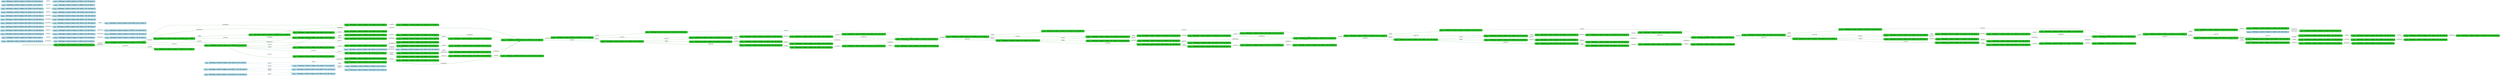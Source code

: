 digraph g {

	rankdir="LR"

	__invisible__[shape="point", color="forestgreen"]
	c0q64[label=<<b>c<sub>0</sub>q<sub>64</sub> = AskChange=0, AskCof=0, Balance=0, CofLeft=6, Pot=0, Status=0</b>>, shape="box", style="rounded, filled", fillcolor="limegreen", color="forestgreen", penwidth=3] // Initial
	c1q432[label=<<b>c<sub>1</sub>q<sub>432</sub> = AskChange=0, AskCof=0, Balance=0, CofLeft=6, Pot=0, Status=1</b>>, shape="box", style="rounded, filled", fillcolor="limegreen", color="forestgreen"]
	c2q32[label=<<b>c<sub>2</sub>q<sub>32</sub> = AskChange=0, AskCof=0, Balance=0, CofLeft=6, Pot=0, Status=2</b>>, shape="box", style="rounded, filled", fillcolor="limegreen", color="forestgreen"]
	c3q406[label=<<b>c<sub>3</sub>q<sub>406</sub> = AskChange=0, AskCof=0, Balance=100, CofLeft=6, Pot=0, Status=1</b>>, shape="box", style="rounded, filled", fillcolor="limegreen", color="forestgreen"]
	c5q32[label=<<b>c<sub>5</sub>q<sub>32</sub> = AskChange=0, AskCof=0, Balance=100, CofLeft=6, Pot=0, Status=2</b>>, shape="box", style="rounded, filled", fillcolor="limegreen", color="forestgreen"]
	c46q64[label=<<b>c<sub>46</sub>q<sub>64</sub> = AskChange=0, AskCof=0, Balance=100, CofLeft=6, Pot=0, Status=0</b>>, shape="box", style="rounded, filled", fillcolor="limegreen", color="forestgreen"]
	c6q16[label=<<b>c<sub>6</sub>q<sub>16</sub> = AskChange=1, AskCof=0, Balance=100, CofLeft=6, Pot=0, Status=1</b>>, shape="box", style="rounded, filled", fillcolor="limegreen", color="forestgreen"]
	c131q32[label=<<b>c<sub>131</sub>q<sub>32</sub> = AskChange=1, AskCof=0, Balance=100, CofLeft=6, Pot=0, Status=2</b>>, shape="box", style="rounded, filled", fillcolor="limegreen", color="forestgreen"]
	c7q16[label=<<b>c<sub>7</sub>q<sub>16</sub> = AskChange=0, AskCof=1, Balance=100, CofLeft=6, Pot=0, Status=1</b>>, shape="box", style="rounded, filled", fillcolor="limegreen", color="forestgreen"]
	c10q32[label=<<b>c<sub>10</sub>q<sub>32</sub> = AskChange=0, AskCof=1, Balance=100, CofLeft=6, Pot=0, Status=2</b>>, shape="box", style="rounded, filled", fillcolor="limegreen", color="forestgreen"]
	c130q64[label=<<b>c<sub>130</sub>q<sub>64</sub> = AskChange=0, AskCof=1, Balance=100, CofLeft=6, Pot=0, Status=0</b>>, shape="box", style="rounded, filled", fillcolor="limegreen", color="forestgreen"]
	c11q16[label=<<b>c<sub>11</sub>q<sub>16</sub> = AskChange=1, AskCof=0, Balance=50, CofLeft=5, Pot=50, Status=1</b>>, shape="box", style="rounded, filled", fillcolor="limegreen", color="forestgreen"]
	c129q32[label=<<b>c<sub>129</sub>q<sub>32</sub> = AskChange=1, AskCof=0, Balance=50, CofLeft=5, Pot=50, Status=2</b>>, shape="box", style="rounded, filled", fillcolor="limegreen", color="forestgreen"]
	c63q432[label=<<b>c<sub>63</sub>q<sub>432</sub> = AskChange=0, AskCof=0, Balance=0, CofLeft=5, Pot=50, Status=1</b>>, shape="box", style="rounded, filled", fillcolor="limegreen", color="forestgreen"]
	c64q406[label=<<b>c<sub>64</sub>q<sub>406</sub> = AskChange=0, AskCof=0, Balance=100, CofLeft=5, Pot=50, Status=1</b>>, shape="box", style="rounded, filled", fillcolor="limegreen", color="forestgreen"]
	c68q16[label=<<b>c<sub>68</sub>q<sub>16</sub> = AskChange=0, AskCof=1, Balance=100, CofLeft=5, Pot=50, Status=1</b>>, shape="box", style="rounded, filled", fillcolor="limegreen", color="forestgreen"]
	c74q16[label=<<b>c<sub>74</sub>q<sub>16</sub> = AskChange=1, AskCof=0, Balance=50, CofLeft=4, Pot=100, Status=1</b>>, shape="box", style="rounded, filled", fillcolor="limegreen", color="forestgreen"]
	c134q32[label=<<b>c<sub>134</sub>q<sub>32</sub> = AskChange=1, AskCof=0, Balance=50, CofLeft=4, Pot=100, Status=2</b>>, shape="box", style="rounded, filled", fillcolor="limegreen", color="forestgreen"]
	c75q432[label=<<b>c<sub>75</sub>q<sub>432</sub> = AskChange=0, AskCof=0, Balance=0, CofLeft=4, Pot=100, Status=1</b>>, shape="box", style="rounded, filled", fillcolor="limegreen", color="forestgreen"]
	c76q406[label=<<b>c<sub>76</sub>q<sub>406</sub> = AskChange=0, AskCof=0, Balance=100, CofLeft=4, Pot=100, Status=1</b>>, shape="box", style="rounded, filled", fillcolor="limegreen", color="forestgreen"]
	c80q16[label=<<b>c<sub>80</sub>q<sub>16</sub> = AskChange=0, AskCof=1, Balance=100, CofLeft=4, Pot=100, Status=1</b>>, shape="box", style="rounded, filled", fillcolor="limegreen", color="forestgreen"]
	c86q16[label=<<b>c<sub>86</sub>q<sub>16</sub> = AskChange=1, AskCof=0, Balance=50, CofLeft=3, Pot=150, Status=1</b>>, shape="box", style="rounded, filled", fillcolor="limegreen", color="forestgreen"]
	c137q32[label=<<b>c<sub>137</sub>q<sub>32</sub> = AskChange=1, AskCof=0, Balance=50, CofLeft=3, Pot=150, Status=2</b>>, shape="box", style="rounded, filled", fillcolor="limegreen", color="forestgreen"]
	c87q432[label=<<b>c<sub>87</sub>q<sub>432</sub> = AskChange=0, AskCof=0, Balance=0, CofLeft=3, Pot=150, Status=1</b>>, shape="box", style="rounded, filled", fillcolor="limegreen", color="forestgreen"]
	c88q406[label=<<b>c<sub>88</sub>q<sub>406</sub> = AskChange=0, AskCof=0, Balance=100, CofLeft=3, Pot=150, Status=1</b>>, shape="box", style="rounded, filled", fillcolor="limegreen", color="forestgreen"]
	c92q16[label=<<b>c<sub>92</sub>q<sub>16</sub> = AskChange=0, AskCof=1, Balance=100, CofLeft=3, Pot=150, Status=1</b>>, shape="box", style="rounded, filled", fillcolor="limegreen", color="forestgreen"]
	c98q16[label=<<b>c<sub>98</sub>q<sub>16</sub> = AskChange=1, AskCof=0, Balance=50, CofLeft=2, Pot=200, Status=1</b>>, shape="box", style="rounded, filled", fillcolor="limegreen", color="forestgreen"]
	c140q32[label=<<b>c<sub>140</sub>q<sub>32</sub> = AskChange=1, AskCof=0, Balance=50, CofLeft=2, Pot=200, Status=2</b>>, shape="box", style="rounded, filled", fillcolor="limegreen", color="forestgreen"]
	c99q432[label=<<b>c<sub>99</sub>q<sub>432</sub> = AskChange=0, AskCof=0, Balance=0, CofLeft=2, Pot=200, Status=1</b>>, shape="box", style="rounded, filled", fillcolor="limegreen", color="forestgreen"]
	c100q406[label=<<b>c<sub>100</sub>q<sub>406</sub> = AskChange=0, AskCof=0, Balance=100, CofLeft=2, Pot=200, Status=1</b>>, shape="box", style="rounded, filled", fillcolor="limegreen", color="forestgreen"]
	c104q16[label=<<b>c<sub>104</sub>q<sub>16</sub> = AskChange=0, AskCof=1, Balance=100, CofLeft=2, Pot=200, Status=1</b>>, shape="box", style="rounded, filled", fillcolor="limegreen", color="forestgreen"]
	c110q16[label=<<b>c<sub>110</sub>q<sub>16</sub> = AskChange=1, AskCof=0, Balance=50, CofLeft=1, Pot=250, Status=1</b>>, shape="box", style="rounded, filled", fillcolor="limegreen", color="forestgreen"]
	c143q32[label=<<b>c<sub>143</sub>q<sub>32</sub> = AskChange=1, AskCof=0, Balance=50, CofLeft=1, Pot=250, Status=2</b>>, shape="box", style="rounded, filled", fillcolor="limegreen", color="forestgreen"]
	c111q432[label=<<b>c<sub>111</sub>q<sub>432</sub> = AskChange=0, AskCof=0, Balance=0, CofLeft=1, Pot=250, Status=1</b>>, shape="box", style="rounded, filled", fillcolor="limegreen", color="forestgreen"]
	c112q406[label=<<b>c<sub>112</sub>q<sub>406</sub> = AskChange=0, AskCof=0, Balance=100, CofLeft=1, Pot=250, Status=1</b>>, shape="box", style="rounded, filled", fillcolor="limegreen", color="forestgreen"]
	c116q16[label=<<b>c<sub>116</sub>q<sub>16</sub> = AskChange=0, AskCof=1, Balance=100, CofLeft=1, Pot=250, Status=1</b>>, shape="box", style="rounded, filled", fillcolor="limegreen", color="forestgreen"]
	c122q32[label=<<b>c<sub>122</sub>q<sub>32</sub> = AskChange=1, AskCof=0, Balance=50, CofLeft=0, Pot=300, Status=2</b>>, shape="box", style="rounded, filled", fillcolor="limegreen", color="forestgreen"]
	c146q9[label=<<b>c<sub>146</sub>q<sub>9</sub> = AskChange=1, AskCof=0, Balance=50, CofLeft=0, Pot=300, Status=0</b>>, shape="box", style="rounded, filled", fillcolor="limegreen", color="forestgreen"]
	c117q22[label=<<b>c<sub>117</sub>q<sub>22</sub> = AskChange=0, AskCof=0, Balance=200, CofLeft=1, Pot=250, Status=1</b>>, shape="box", style="rounded, filled", fillcolor="limegreen", color="forestgreen"]
	c119q16[label=<<b>c<sub>119</sub>q<sub>16</sub> = AskChange=0, AskCof=1, Balance=200, CofLeft=1, Pot=250, Status=1</b>>, shape="box", style="rounded, filled", fillcolor="limegreen", color="forestgreen"]
	c120q32[label=<<b>c<sub>120</sub>q<sub>32</sub> = AskChange=1, AskCof=0, Balance=150, CofLeft=0, Pot=300, Status=2</b>>, shape="box", style="rounded, filled", fillcolor="limegreen", color="forestgreen"]
	c144q9[label=<<b>c<sub>144</sub>q<sub>9</sub> = AskChange=1, AskCof=0, Balance=150, CofLeft=0, Pot=300, Status=0</b>>, shape="box", style="rounded, filled", fillcolor="limegreen", color="forestgreen"]
	c115q278[label=<<b>c<sub>115</sub>q<sub>278</sub> = AskChange=0, AskCof=0, Balance=150, CofLeft=1, Pot=250, Status=1</b>>, shape="box", style="rounded, filled", fillcolor="limegreen", color="forestgreen"]
	c118q16[label=<<b>c<sub>118</sub>q<sub>16</sub> = AskChange=0, AskCof=1, Balance=150, CofLeft=1, Pot=250, Status=1</b>>, shape="box", style="rounded, filled", fillcolor="limegreen", color="forestgreen"]
	c121q32[label=<<b>c<sub>121</sub>q<sub>32</sub> = AskChange=1, AskCof=0, Balance=100, CofLeft=0, Pot=300, Status=2</b>>, shape="box", style="rounded, filled", fillcolor="limegreen", color="forestgreen"]
	c145q9[label=<<b>c<sub>145</sub>q<sub>9</sub> = AskChange=1, AskCof=0, Balance=100, CofLeft=0, Pot=300, Status=0</b>>, shape="box", style="rounded, filled", fillcolor="limegreen", color="forestgreen"]
	c113q406[label=<<b>c<sub>113</sub>q<sub>406</sub> = AskChange=0, AskCof=0, Balance=50, CofLeft=1, Pot=250, Status=1</b>>, shape="box", style="rounded, filled", fillcolor="limegreen", color="forestgreen"]
	c114q16[label=<<b>c<sub>114</sub>q<sub>16</sub> = AskChange=0, AskCof=1, Balance=50, CofLeft=1, Pot=250, Status=1</b>>, shape="box", style="rounded, filled", fillcolor="limegreen", color="forestgreen"]
	c123q32[label=<<b>c<sub>123</sub>q<sub>32</sub> = AskChange=0, AskCof=0, Balance=0, CofLeft=0, Pot=300, Status=2</b>>, shape="box", style="rounded, filled", fillcolor="limegreen", color="forestgreen"]
	c21q9[label=<<b>c<sub>21</sub>q<sub>9</sub> = AskChange=0, AskCof=0, Balance=0, CofLeft=0, Pot=300, Status=0</b>>, shape="box", style="rounded, filled", fillcolor="limegreen", color="forestgreen"]
	c105q22[label=<<b>c<sub>105</sub>q<sub>22</sub> = AskChange=0, AskCof=0, Balance=200, CofLeft=2, Pot=200, Status=1</b>>, shape="box", style="rounded, filled", fillcolor="limegreen", color="forestgreen"]
	c107q16[label=<<b>c<sub>107</sub>q<sub>16</sub> = AskChange=0, AskCof=1, Balance=200, CofLeft=2, Pot=200, Status=1</b>>, shape="box", style="rounded, filled", fillcolor="limegreen", color="forestgreen"]
	c108q16[label=<<b>c<sub>108</sub>q<sub>16</sub> = AskChange=1, AskCof=0, Balance=150, CofLeft=1, Pot=250, Status=1</b>>, shape="box", style="rounded, filled", fillcolor="limegreen", color="forestgreen"]
	c141q32[label=<<b>c<sub>141</sub>q<sub>32</sub> = AskChange=1, AskCof=0, Balance=150, CofLeft=1, Pot=250, Status=2</b>>, shape="box", style="rounded, filled", fillcolor="limegreen", color="forestgreen"]
	c103q278[label=<<b>c<sub>103</sub>q<sub>278</sub> = AskChange=0, AskCof=0, Balance=150, CofLeft=2, Pot=200, Status=1</b>>, shape="box", style="rounded, filled", fillcolor="limegreen", color="forestgreen"]
	c106q16[label=<<b>c<sub>106</sub>q<sub>16</sub> = AskChange=0, AskCof=1, Balance=150, CofLeft=2, Pot=200, Status=1</b>>, shape="box", style="rounded, filled", fillcolor="limegreen", color="forestgreen"]
	c109q16[label=<<b>c<sub>109</sub>q<sub>16</sub> = AskChange=1, AskCof=0, Balance=100, CofLeft=1, Pot=250, Status=1</b>>, shape="box", style="rounded, filled", fillcolor="limegreen", color="forestgreen"]
	c142q32[label=<<b>c<sub>142</sub>q<sub>32</sub> = AskChange=1, AskCof=0, Balance=100, CofLeft=1, Pot=250, Status=2</b>>, shape="box", style="rounded, filled", fillcolor="limegreen", color="forestgreen"]
	c101q406[label=<<b>c<sub>101</sub>q<sub>406</sub> = AskChange=0, AskCof=0, Balance=50, CofLeft=2, Pot=200, Status=1</b>>, shape="box", style="rounded, filled", fillcolor="limegreen", color="forestgreen"]
	c102q16[label=<<b>c<sub>102</sub>q<sub>16</sub> = AskChange=0, AskCof=1, Balance=50, CofLeft=2, Pot=200, Status=1</b>>, shape="box", style="rounded, filled", fillcolor="limegreen", color="forestgreen"]
	c93q22[label=<<b>c<sub>93</sub>q<sub>22</sub> = AskChange=0, AskCof=0, Balance=200, CofLeft=3, Pot=150, Status=1</b>>, shape="box", style="rounded, filled", fillcolor="limegreen", color="forestgreen"]
	c95q16[label=<<b>c<sub>95</sub>q<sub>16</sub> = AskChange=0, AskCof=1, Balance=200, CofLeft=3, Pot=150, Status=1</b>>, shape="box", style="rounded, filled", fillcolor="limegreen", color="forestgreen"]
	c96q16[label=<<b>c<sub>96</sub>q<sub>16</sub> = AskChange=1, AskCof=0, Balance=150, CofLeft=2, Pot=200, Status=1</b>>, shape="box", style="rounded, filled", fillcolor="limegreen", color="forestgreen"]
	c138q32[label=<<b>c<sub>138</sub>q<sub>32</sub> = AskChange=1, AskCof=0, Balance=150, CofLeft=2, Pot=200, Status=2</b>>, shape="box", style="rounded, filled", fillcolor="limegreen", color="forestgreen"]
	c91q278[label=<<b>c<sub>91</sub>q<sub>278</sub> = AskChange=0, AskCof=0, Balance=150, CofLeft=3, Pot=150, Status=1</b>>, shape="box", style="rounded, filled", fillcolor="limegreen", color="forestgreen"]
	c94q16[label=<<b>c<sub>94</sub>q<sub>16</sub> = AskChange=0, AskCof=1, Balance=150, CofLeft=3, Pot=150, Status=1</b>>, shape="box", style="rounded, filled", fillcolor="limegreen", color="forestgreen"]
	c97q16[label=<<b>c<sub>97</sub>q<sub>16</sub> = AskChange=1, AskCof=0, Balance=100, CofLeft=2, Pot=200, Status=1</b>>, shape="box", style="rounded, filled", fillcolor="limegreen", color="forestgreen"]
	c139q32[label=<<b>c<sub>139</sub>q<sub>32</sub> = AskChange=1, AskCof=0, Balance=100, CofLeft=2, Pot=200, Status=2</b>>, shape="box", style="rounded, filled", fillcolor="limegreen", color="forestgreen"]
	c89q406[label=<<b>c<sub>89</sub>q<sub>406</sub> = AskChange=0, AskCof=0, Balance=50, CofLeft=3, Pot=150, Status=1</b>>, shape="box", style="rounded, filled", fillcolor="limegreen", color="forestgreen"]
	c90q16[label=<<b>c<sub>90</sub>q<sub>16</sub> = AskChange=0, AskCof=1, Balance=50, CofLeft=3, Pot=150, Status=1</b>>, shape="box", style="rounded, filled", fillcolor="limegreen", color="forestgreen"]
	c81q22[label=<<b>c<sub>81</sub>q<sub>22</sub> = AskChange=0, AskCof=0, Balance=200, CofLeft=4, Pot=100, Status=1</b>>, shape="box", style="rounded, filled", fillcolor="limegreen", color="forestgreen"]
	c83q16[label=<<b>c<sub>83</sub>q<sub>16</sub> = AskChange=0, AskCof=1, Balance=200, CofLeft=4, Pot=100, Status=1</b>>, shape="box", style="rounded, filled", fillcolor="limegreen", color="forestgreen"]
	c84q16[label=<<b>c<sub>84</sub>q<sub>16</sub> = AskChange=1, AskCof=0, Balance=150, CofLeft=3, Pot=150, Status=1</b>>, shape="box", style="rounded, filled", fillcolor="limegreen", color="forestgreen"]
	c135q32[label=<<b>c<sub>135</sub>q<sub>32</sub> = AskChange=1, AskCof=0, Balance=150, CofLeft=3, Pot=150, Status=2</b>>, shape="box", style="rounded, filled", fillcolor="limegreen", color="forestgreen"]
	c79q278[label=<<b>c<sub>79</sub>q<sub>278</sub> = AskChange=0, AskCof=0, Balance=150, CofLeft=4, Pot=100, Status=1</b>>, shape="box", style="rounded, filled", fillcolor="limegreen", color="forestgreen"]
	c82q16[label=<<b>c<sub>82</sub>q<sub>16</sub> = AskChange=0, AskCof=1, Balance=150, CofLeft=4, Pot=100, Status=1</b>>, shape="box", style="rounded, filled", fillcolor="limegreen", color="forestgreen"]
	c85q16[label=<<b>c<sub>85</sub>q<sub>16</sub> = AskChange=1, AskCof=0, Balance=100, CofLeft=3, Pot=150, Status=1</b>>, shape="box", style="rounded, filled", fillcolor="limegreen", color="forestgreen"]
	c136q32[label=<<b>c<sub>136</sub>q<sub>32</sub> = AskChange=1, AskCof=0, Balance=100, CofLeft=3, Pot=150, Status=2</b>>, shape="box", style="rounded, filled", fillcolor="limegreen", color="forestgreen"]
	c77q406[label=<<b>c<sub>77</sub>q<sub>406</sub> = AskChange=0, AskCof=0, Balance=50, CofLeft=4, Pot=100, Status=1</b>>, shape="box", style="rounded, filled", fillcolor="limegreen", color="forestgreen"]
	c78q16[label=<<b>c<sub>78</sub>q<sub>16</sub> = AskChange=0, AskCof=1, Balance=50, CofLeft=4, Pot=100, Status=1</b>>, shape="box", style="rounded, filled", fillcolor="limegreen", color="forestgreen"]
	c69q22[label=<<b>c<sub>69</sub>q<sub>22</sub> = AskChange=0, AskCof=0, Balance=200, CofLeft=5, Pot=50, Status=1</b>>, shape="box", style="rounded, filled", fillcolor="limegreen", color="forestgreen"]
	c71q16[label=<<b>c<sub>71</sub>q<sub>16</sub> = AskChange=0, AskCof=1, Balance=200, CofLeft=5, Pot=50, Status=1</b>>, shape="box", style="rounded, filled", fillcolor="limegreen", color="forestgreen"]
	c72q16[label=<<b>c<sub>72</sub>q<sub>16</sub> = AskChange=1, AskCof=0, Balance=150, CofLeft=4, Pot=100, Status=1</b>>, shape="box", style="rounded, filled", fillcolor="limegreen", color="forestgreen"]
	c132q32[label=<<b>c<sub>132</sub>q<sub>32</sub> = AskChange=1, AskCof=0, Balance=150, CofLeft=4, Pot=100, Status=2</b>>, shape="box", style="rounded, filled", fillcolor="limegreen", color="forestgreen"]
	c67q278[label=<<b>c<sub>67</sub>q<sub>278</sub> = AskChange=0, AskCof=0, Balance=150, CofLeft=5, Pot=50, Status=1</b>>, shape="box", style="rounded, filled", fillcolor="limegreen", color="forestgreen"]
	c70q16[label=<<b>c<sub>70</sub>q<sub>16</sub> = AskChange=0, AskCof=1, Balance=150, CofLeft=5, Pot=50, Status=1</b>>, shape="box", style="rounded, filled", fillcolor="limegreen", color="forestgreen"]
	c73q16[label=<<b>c<sub>73</sub>q<sub>16</sub> = AskChange=1, AskCof=0, Balance=100, CofLeft=4, Pot=100, Status=1</b>>, shape="box", style="rounded, filled", fillcolor="limegreen", color="forestgreen"]
	c133q32[label=<<b>c<sub>133</sub>q<sub>32</sub> = AskChange=1, AskCof=0, Balance=100, CofLeft=4, Pot=100, Status=2</b>>, shape="box", style="rounded, filled", fillcolor="limegreen", color="forestgreen"]
	c65q406[label=<<b>c<sub>65</sub>q<sub>406</sub> = AskChange=0, AskCof=0, Balance=50, CofLeft=5, Pot=50, Status=1</b>>, shape="box", style="rounded, filled", fillcolor="limegreen", color="forestgreen"]
	c66q16[label=<<b>c<sub>66</sub>q<sub>16</sub> = AskChange=0, AskCof=1, Balance=50, CofLeft=5, Pot=50, Status=1</b>>, shape="box", style="rounded, filled", fillcolor="limegreen", color="forestgreen"]
	c8q22[label=<<b>c<sub>8</sub>q<sub>22</sub> = AskChange=0, AskCof=0, Balance=200, CofLeft=6, Pot=0, Status=1</b>>, shape="box", style="rounded, filled", fillcolor="limegreen", color="forestgreen"]
	c12q32[label=<<b>c<sub>12</sub>q<sub>32</sub> = AskChange=0, AskCof=0, Balance=200, CofLeft=6, Pot=0, Status=2</b>>, shape="box", style="rounded, filled", fillcolor="limegreen", color="forestgreen"]
	c56q64[label=<<b>c<sub>56</sub>q<sub>64</sub> = AskChange=0, AskCof=0, Balance=200, CofLeft=6, Pot=0, Status=0</b>>, shape="box", style="rounded, filled", fillcolor="limegreen", color="forestgreen"]
	c13q16[label=<<b>c<sub>13</sub>q<sub>16</sub> = AskChange=1, AskCof=0, Balance=200, CofLeft=6, Pot=0, Status=1</b>>, shape="box", style="rounded, filled", fillcolor="limegreen", color="forestgreen"]
	c128q32[label=<<b>c<sub>128</sub>q<sub>32</sub> = AskChange=1, AskCof=0, Balance=200, CofLeft=6, Pot=0, Status=2</b>>, shape="box", style="rounded, filled", fillcolor="limegreen", color="forestgreen"]
	c14q16[label=<<b>c<sub>14</sub>q<sub>16</sub> = AskChange=0, AskCof=1, Balance=200, CofLeft=6, Pot=0, Status=1</b>>, shape="box", style="rounded, filled", fillcolor="limegreen", color="forestgreen"]
	c61q16[label=<<b>c<sub>61</sub>q<sub>16</sub> = AskChange=1, AskCof=0, Balance=150, CofLeft=5, Pot=50, Status=1</b>>, shape="box", style="rounded, filled", fillcolor="limegreen", color="forestgreen"]
	c127q32[label=<<b>c<sub>127</sub>q<sub>32</sub> = AskChange=1, AskCof=0, Balance=150, CofLeft=5, Pot=50, Status=2</b>>, shape="box", style="rounded, filled", fillcolor="limegreen", color="forestgreen"]
	c9q278[label=<<b>c<sub>9</sub>q<sub>278</sub> = AskChange=0, AskCof=0, Balance=150, CofLeft=6, Pot=0, Status=1</b>>, shape="box", style="rounded, filled", fillcolor="limegreen", color="forestgreen"]
	c15q32[label=<<b>c<sub>15</sub>q<sub>32</sub> = AskChange=0, AskCof=0, Balance=150, CofLeft=6, Pot=0, Status=2</b>>, shape="box", style="rounded, filled", fillcolor="limegreen", color="forestgreen"]
	c126q64[label=<<b>c<sub>126</sub>q<sub>64</sub> = AskChange=0, AskCof=0, Balance=150, CofLeft=6, Pot=0, Status=0</b>>, shape="box", style="rounded, filled", fillcolor="limegreen", color="forestgreen"]
	c16q16[label=<<b>c<sub>16</sub>q<sub>16</sub> = AskChange=1, AskCof=0, Balance=150, CofLeft=6, Pot=0, Status=1</b>>, shape="box", style="rounded, filled", fillcolor="limegreen", color="forestgreen"]
	c125q32[label=<<b>c<sub>125</sub>q<sub>32</sub> = AskChange=1, AskCof=0, Balance=150, CofLeft=6, Pot=0, Status=2</b>>, shape="box", style="rounded, filled", fillcolor="limegreen", color="forestgreen"]
	c17q16[label=<<b>c<sub>17</sub>q<sub>16</sub> = AskChange=0, AskCof=1, Balance=150, CofLeft=6, Pot=0, Status=1</b>>, shape="box", style="rounded, filled", fillcolor="limegreen", color="forestgreen"]
	c60q16[label=<<b>c<sub>60</sub>q<sub>16</sub> = AskChange=1, AskCof=0, Balance=100, CofLeft=5, Pot=50, Status=1</b>>, shape="box", style="rounded, filled", fillcolor="limegreen", color="forestgreen"]
	c124q32[label=<<b>c<sub>124</sub>q<sub>32</sub> = AskChange=1, AskCof=0, Balance=100, CofLeft=5, Pot=50, Status=2</b>>, shape="box", style="rounded, filled", fillcolor="limegreen", color="forestgreen"]
	c4q406[label=<<b>c<sub>4</sub>q<sub>406</sub> = AskChange=0, AskCof=0, Balance=50, CofLeft=6, Pot=0, Status=1</b>>, shape="box", style="rounded, filled", fillcolor="limegreen", color="forestgreen"]
	c62q16[label=<<b>c<sub>62</sub>q<sub>16</sub> = AskChange=0, AskCof=1, Balance=50, CofLeft=6, Pot=0, Status=1</b>>, shape="box", style="rounded, filled", fillcolor="limegreen", color="forestgreen"]
	c18q432[label=<<b>c<sub>18</sub>q<sub>432</sub> = AskChange=0, AskCof=0, Balance=0, CofLeft=0, Pot=50, Status=1</b>>, shape="box", style="rounded, filled, dashed", fillcolor="lightblue2", color="deepskyblue4"]
	c19q1[label=<<b>c<sub>19</sub>q<sub>1</sub> = AskChange=0, AskCof=0, Balance=0, CofLeft=0, Pot=50, Status=0</b>>, shape="box", style="rounded, filled, dashed", fillcolor="lightblue2", color="deepskyblue4"]
	c20q432[label=<<b>c<sub>20</sub>q<sub>432</sub> = AskChange=0, AskCof=0, Balance=0, CofLeft=0, Pot=300, Status=1</b>>, shape="box", style="rounded, filled, dashed", fillcolor="lightblue2", color="deepskyblue4"]
	c22q432[label=<<b>c<sub>22</sub>q<sub>432</sub> = AskChange=0, AskCof=0, Balance=0, CofLeft=1, Pot=50, Status=1</b>>, shape="box", style="rounded, filled, dashed", fillcolor="lightblue2", color="deepskyblue4"]
	c23q65[label=<<b>c<sub>23</sub>q<sub>65</sub> = AskChange=0, AskCof=0, Balance=0, CofLeft=1, Pot=50, Status=0</b>>, shape="box", style="rounded, filled, dashed", fillcolor="lightblue2", color="deepskyblue4"]
	c24q432[label=<<b>c<sub>24</sub>q<sub>432</sub> = AskChange=0, AskCof=0, Balance=0, CofLeft=6, Pot=300, Status=1</b>>, shape="box", style="rounded, filled, dashed", fillcolor="lightblue2", color="deepskyblue4"]
	c25q72[label=<<b>c<sub>25</sub>q<sub>72</sub> = AskChange=0, AskCof=0, Balance=0, CofLeft=6, Pot=300, Status=0</b>>, shape="box", style="rounded, filled, dashed", fillcolor="lightblue2", color="deepskyblue4"]
	c26q432[label=<<b>c<sub>26</sub>q<sub>432</sub> = AskChange=0, AskCof=0, Balance=0, CofLeft=1, Pot=300, Status=1</b>>, shape="box", style="rounded, filled, dashed", fillcolor="lightblue2", color="deepskyblue4"]
	c27q73[label=<<b>c<sub>27</sub>q<sub>73</sub> = AskChange=0, AskCof=0, Balance=0, CofLeft=1, Pot=300, Status=0</b>>, shape="box", style="rounded, filled, dashed", fillcolor="lightblue2", color="deepskyblue4"]
	c28q32[label=<<b>c<sub>28</sub>q<sub>32</sub> = AskChange=0, AskCof=0, Balance=200, CofLeft=0, Pot=200, Status=2</b>>, shape="box", style="rounded, filled, dashed", fillcolor="lightblue2", color="deepskyblue4"]
	c29q1[label=<<b>c<sub>29</sub>q<sub>1</sub> = AskChange=0, AskCof=0, Balance=200, CofLeft=0, Pot=200, Status=0</b>>, shape="box", style="rounded, filled, dashed", fillcolor="lightblue2", color="deepskyblue4"]
	c30q32[label=<<b>c<sub>30</sub>q<sub>32</sub> = AskChange=0, AskCof=0, Balance=200, CofLeft=0, Pot=300, Status=2</b>>, shape="box", style="rounded, filled, dashed", fillcolor="lightblue2", color="deepskyblue4"]
	c31q9[label=<<b>c<sub>31</sub>q<sub>9</sub> = AskChange=0, AskCof=0, Balance=200, CofLeft=0, Pot=300, Status=0</b>>, shape="box", style="rounded, filled, dashed", fillcolor="lightblue2", color="deepskyblue4"]
	c32q32[label=<<b>c<sub>32</sub>q<sub>32</sub> = AskChange=0, AskCof=0, Balance=200, CofLeft=1, Pot=200, Status=2</b>>, shape="box", style="rounded, filled, dashed", fillcolor="lightblue2", color="deepskyblue4"]
	c33q65[label=<<b>c<sub>33</sub>q<sub>65</sub> = AskChange=0, AskCof=0, Balance=200, CofLeft=1, Pot=200, Status=0</b>>, shape="box", style="rounded, filled, dashed", fillcolor="lightblue2", color="deepskyblue4"]
	c34q32[label=<<b>c<sub>34</sub>q<sub>32</sub> = AskChange=0, AskCof=0, Balance=200, CofLeft=6, Pot=300, Status=2</b>>, shape="box", style="rounded, filled, dashed", fillcolor="lightblue2", color="deepskyblue4"]
	c35q72[label=<<b>c<sub>35</sub>q<sub>72</sub> = AskChange=0, AskCof=0, Balance=200, CofLeft=6, Pot=300, Status=0</b>>, shape="box", style="rounded, filled, dashed", fillcolor="lightblue2", color="deepskyblue4"]
	c36q32[label=<<b>c<sub>36</sub>q<sub>32</sub> = AskChange=0, AskCof=0, Balance=200, CofLeft=1, Pot=250, Status=2</b>>, shape="box", style="rounded, filled, dashed", fillcolor="lightblue2", color="deepskyblue4"]
	c37q73[label=<<b>c<sub>37</sub>q<sub>73</sub> = AskChange=0, AskCof=0, Balance=200, CofLeft=1, Pot=250, Status=0</b>>, shape="box", style="rounded, filled, dashed", fillcolor="lightblue2", color="deepskyblue4"]
	c38q406[label=<<b>c<sub>38</sub>q<sub>406</sub> = AskChange=0, AskCof=0, Balance=50, CofLeft=0, Pot=50, Status=1</b>>, shape="box", style="rounded, filled, dashed", fillcolor="lightblue2", color="deepskyblue4"]
	c39q406[label=<<b>c<sub>39</sub>q<sub>406</sub> = AskChange=0, AskCof=0, Balance=100, CofLeft=0, Pot=50, Status=1</b>>, shape="box", style="rounded, filled, dashed", fillcolor="lightblue2", color="deepskyblue4"]
	c40q16[label=<<b>c<sub>40</sub>q<sub>16</sub> = AskChange=0, AskCof=1, Balance=150, CofLeft=2, Pot=50, Status=1</b>>, shape="box", style="rounded, filled, dashed", fillcolor="lightblue2", color="deepskyblue4"]
	c41q16[label=<<b>c<sub>41</sub>q<sub>16</sub> = AskChange=1, AskCof=0, Balance=100, CofLeft=1, Pot=100, Status=1</b>>, shape="box", style="rounded, filled, dashed", fillcolor="lightblue2", color="deepskyblue4"]
	c42q16[label=<<b>c<sub>42</sub>q<sub>16</sub> = AskChange=0, AskCof=1, Balance=50, CofLeft=1, Pot=0, Status=1</b>>, shape="box", style="rounded, filled, dashed", fillcolor="lightblue2", color="deepskyblue4"]
	c43q32[label=<<b>c<sub>43</sub>q<sub>32</sub> = AskChange=0, AskCof=0, Balance=0, CofLeft=0, Pot=50, Status=2</b>>, shape="box", style="rounded, filled, dashed", fillcolor="lightblue2", color="deepskyblue4"]
	c44q16[label=<<b>c<sub>44</sub>q<sub>16</sub> = AskChange=0, AskCof=1, Balance=50, CofLeft=2, Pot=0, Status=1</b>>, shape="box", style="rounded, filled, dashed", fillcolor="lightblue2", color="deepskyblue4"]
	c45q1[label=<<b>c<sub>45</sub>q<sub>1</sub> = AskChange=0, AskCof=0, Balance=100, CofLeft=0, Pot=0, Status=0</b>>, shape="box", style="rounded, filled, dashed", fillcolor="lightblue2", color="deepskyblue4"]
	c47q65[label=<<b>c<sub>47</sub>q<sub>65</sub> = AskChange=0, AskCof=0, Balance=100, CofLeft=1, Pot=0, Status=0</b>>, shape="box", style="rounded, filled, dashed", fillcolor="lightblue2", color="deepskyblue4"]
	c48q9[label=<<b>c<sub>48</sub>q<sub>9</sub> = AskChange=0, AskCof=0, Balance=100, CofLeft=0, Pot=250, Status=0</b>>, shape="box", style="rounded, filled, dashed", fillcolor="lightblue2", color="deepskyblue4"]
	c49q72[label=<<b>c<sub>49</sub>q<sub>72</sub> = AskChange=0, AskCof=0, Balance=100, CofLeft=6, Pot=250, Status=0</b>>, shape="box", style="rounded, filled, dashed", fillcolor="lightblue2", color="deepskyblue4"]
	c50q9[label=<<b>c<sub>50</sub>q<sub>9</sub> = AskChange=0, AskCof=0, Balance=0, CofLeft=0, Pot=250, Status=0</b>>, shape="box", style="rounded, filled, dashed", fillcolor="lightblue2", color="deepskyblue4"]
	c51q73[label=<<b>c<sub>51</sub>q<sub>73</sub> = AskChange=0, AskCof=0, Balance=0, CofLeft=1, Pot=250, Status=0</b>>, shape="box", style="rounded, filled, dashed", fillcolor="lightblue2", color="deepskyblue4"]
	c52q1[label=<<b>c<sub>52</sub>q<sub>1</sub> = AskChange=0, AskCof=0, Balance=200, CofLeft=0, Pot=0, Status=0</b>>, shape="box", style="rounded, filled, dashed", fillcolor="lightblue2", color="deepskyblue4"]
	c53q65[label=<<b>c<sub>53</sub>q<sub>65</sub> = AskChange=0, AskCof=0, Balance=100, CofLeft=2, Pot=0, Status=0</b>>, shape="box", style="rounded, filled, dashed", fillcolor="lightblue2", color="deepskyblue4"]
	c54q432[label=<<b>c<sub>54</sub>q<sub>432</sub> = AskChange=0, AskCof=0, Balance=0, CofLeft=1, Pot=0, Status=1</b>>, shape="box", style="rounded, filled, dashed", fillcolor="lightblue2", color="deepskyblue4"]
	c55q72[label=<<b>c<sub>55</sub>q<sub>72</sub> = AskChange=0, AskCof=0, Balance=100, CofLeft=6, Pot=300, Status=0</b>>, shape="box", style="rounded, filled, dashed", fillcolor="lightblue2", color="deepskyblue4"]
	c57q73[label=<<b>c<sub>57</sub>q<sub>73</sub> = AskChange=0, AskCof=0, Balance=100, CofLeft=1, Pot=250, Status=0</b>>, shape="box", style="rounded, filled, dashed", fillcolor="lightblue2", color="deepskyblue4"]
	c58q73[label=<<b>c<sub>58</sub>q<sub>73</sub> = AskChange=0, AskCof=0, Balance=100, CofLeft=2, Pot=250, Status=0</b>>, shape="box", style="rounded, filled, dashed", fillcolor="lightblue2", color="deepskyblue4"]
	c59q73[label=<<b>c<sub>59</sub>q<sub>73</sub> = AskChange=0, AskCof=0, Balance=100, CofLeft=1, Pot=300, Status=0</b>>, shape="box", style="rounded, filled, dashed", fillcolor="lightblue2", color="deepskyblue4"]

	__invisible__ -> c0q64[penwidth=3, color="forestgreen"]
	c0q64 -> c1q432[label=<powerUp>, color="forestgreen"]
	c1q432 -> c2q32[label=<autoOut>, color="forestgreen"]
	c2q32 -> c0q64[label=<powerDown>, color="forestgreen"]
	c1q432 -> c3q406[label=<insert100>, color="forestgreen"]
	c3q406 -> c5q32[label=<autoOut>, color="forestgreen"]
	c5q32 -> c46q64[label=<powerDown>, color="forestgreen"]
	c3q406 -> c6q16[label=<changeReq>, color="forestgreen"]
	c6q16 -> c1q432[label=<backBalance>, color="forestgreen"]
	c6q16 -> c131q32[label=<autoOut>, color="forestgreen"]
	c3q406 -> c7q16[label=<cofReq>, color="forestgreen"]
	c7q16 -> c10q32[label=<autoOut>, color="forestgreen"]
	c10q32 -> c130q64[label=<powerDown>, color="forestgreen"]
	c7q16 -> c11q16[label=<serveCof>, color="forestgreen"]
	c11q16 -> c129q32[label=<autoOut>, color="forestgreen"]
	c11q16 -> c63q432[label=<backBalance>, color="forestgreen"]
	c63q432 -> c64q406[label=<insert100>, color="forestgreen"]
	c64q406 -> c68q16[label=<cofReq>, color="forestgreen"]
	c68q16 -> c74q16[label=<serveCof>, color="forestgreen"]
	c74q16 -> c134q32[label=<autoOut>, color="forestgreen"]
	c74q16 -> c75q432[label=<backBalance>, color="forestgreen"]
	c75q432 -> c76q406[label=<insert100>, color="forestgreen"]
	c76q406 -> c80q16[label=<cofReq>, color="forestgreen"]
	c80q16 -> c86q16[label=<serveCof>, color="forestgreen"]
	c86q16 -> c137q32[label=<autoOut>, color="forestgreen"]
	c86q16 -> c87q432[label=<backBalance>, color="forestgreen"]
	c87q432 -> c88q406[label=<insert100>, color="forestgreen"]
	c88q406 -> c92q16[label=<cofReq>, color="forestgreen"]
	c92q16 -> c98q16[label=<serveCof>, color="forestgreen"]
	c98q16 -> c140q32[label=<autoOut>, color="forestgreen"]
	c98q16 -> c99q432[label=<backBalance>, color="forestgreen"]
	c99q432 -> c100q406[label=<insert100>, color="forestgreen"]
	c100q406 -> c104q16[label=<cofReq>, color="forestgreen"]
	c104q16 -> c110q16[label=<serveCof>, color="forestgreen"]
	c110q16 -> c143q32[label=<autoOut>, color="forestgreen"]
	c110q16 -> c111q432[label=<backBalance>, color="forestgreen"]
	c111q432 -> c112q406[label=<insert100>, color="forestgreen"]
	c112q406 -> c116q16[label=<cofReq>, color="forestgreen"]
	c116q16 -> c122q32[label=<serveCof>, color="forestgreen"]
	c122q32 -> c146q9[label=<powerDown>, color="forestgreen"]
	c112q406 -> c117q22[label=<insert100>, color="forestgreen"]
	c117q22 -> c119q16[label=<cofReq>, color="forestgreen"]
	c119q16 -> c120q32[label=<serveCof>, color="forestgreen"]
	c120q32 -> c144q9[label=<powerDown>, color="forestgreen"]
	c112q406 -> c115q278[label=<insert50>, color="forestgreen"]
	c115q278 -> c118q16[label=<cofReq>, color="forestgreen"]
	c118q16 -> c121q32[label=<serveCof>, color="forestgreen"]
	c121q32 -> c145q9[label=<powerDown>, color="forestgreen"]
	c115q278 -> c117q22[label=<insert50>, color="forestgreen"]
	c111q432 -> c113q406[label=<insert50>, color="forestgreen"]
	c113q406 -> c114q16[label=<cofReq>, color="forestgreen"]
	c114q16 -> c123q32[label=<serveCof>, color="forestgreen"]
	c123q32 -> c21q9[label=<powerDown>, color="forestgreen"]
	c113q406 -> c115q278[label=<insert100>, color="forestgreen"]
	c113q406 -> c112q406[label=<insert50>, color="forestgreen"]
	c100q406 -> c105q22[label=<insert100>, color="forestgreen"]
	c105q22 -> c107q16[label=<cofReq>, color="forestgreen"]
	c107q16 -> c108q16[label=<serveCof>, color="forestgreen"]
	c108q16 -> c141q32[label=<autoOut>, color="forestgreen"]
	c108q16 -> c111q432[label=<backBalance>, color="forestgreen"]
	c100q406 -> c103q278[label=<insert50>, color="forestgreen"]
	c103q278 -> c106q16[label=<cofReq>, color="forestgreen"]
	c106q16 -> c109q16[label=<serveCof>, color="forestgreen"]
	c109q16 -> c142q32[label=<autoOut>, color="forestgreen"]
	c109q16 -> c111q432[label=<backBalance>, color="forestgreen"]
	c103q278 -> c105q22[label=<insert50>, color="forestgreen"]
	c99q432 -> c101q406[label=<insert50>, color="forestgreen"]
	c101q406 -> c102q16[label=<cofReq>, color="forestgreen"]
	c102q16 -> c111q432[label=<serveCof>, color="forestgreen"]
	c101q406 -> c103q278[label=<insert100>, color="forestgreen"]
	c101q406 -> c100q406[label=<insert50>, color="forestgreen"]
	c88q406 -> c93q22[label=<insert100>, color="forestgreen"]
	c93q22 -> c95q16[label=<cofReq>, color="forestgreen"]
	c95q16 -> c96q16[label=<serveCof>, color="forestgreen"]
	c96q16 -> c138q32[label=<autoOut>, color="forestgreen"]
	c96q16 -> c99q432[label=<backBalance>, color="forestgreen"]
	c88q406 -> c91q278[label=<insert50>, color="forestgreen"]
	c91q278 -> c94q16[label=<cofReq>, color="forestgreen"]
	c94q16 -> c97q16[label=<serveCof>, color="forestgreen"]
	c97q16 -> c139q32[label=<autoOut>, color="forestgreen"]
	c97q16 -> c99q432[label=<backBalance>, color="forestgreen"]
	c91q278 -> c93q22[label=<insert50>, color="forestgreen"]
	c87q432 -> c89q406[label=<insert50>, color="forestgreen"]
	c89q406 -> c90q16[label=<cofReq>, color="forestgreen"]
	c90q16 -> c99q432[label=<serveCof>, color="forestgreen"]
	c89q406 -> c91q278[label=<insert100>, color="forestgreen"]
	c89q406 -> c88q406[label=<insert50>, color="forestgreen"]
	c76q406 -> c81q22[label=<insert100>, color="forestgreen"]
	c81q22 -> c83q16[label=<cofReq>, color="forestgreen"]
	c83q16 -> c84q16[label=<serveCof>, color="forestgreen"]
	c84q16 -> c135q32[label=<autoOut>, color="forestgreen"]
	c84q16 -> c87q432[label=<backBalance>, color="forestgreen"]
	c76q406 -> c79q278[label=<insert50>, color="forestgreen"]
	c79q278 -> c82q16[label=<cofReq>, color="forestgreen"]
	c82q16 -> c85q16[label=<serveCof>, color="forestgreen"]
	c85q16 -> c136q32[label=<autoOut>, color="forestgreen"]
	c85q16 -> c87q432[label=<backBalance>, color="forestgreen"]
	c79q278 -> c81q22[label=<insert50>, color="forestgreen"]
	c75q432 -> c77q406[label=<insert50>, color="forestgreen"]
	c77q406 -> c78q16[label=<cofReq>, color="forestgreen"]
	c78q16 -> c87q432[label=<serveCof>, color="forestgreen"]
	c77q406 -> c79q278[label=<insert100>, color="forestgreen"]
	c77q406 -> c76q406[label=<insert50>, color="forestgreen"]
	c64q406 -> c69q22[label=<insert100>, color="forestgreen"]
	c69q22 -> c71q16[label=<cofReq>, color="forestgreen"]
	c71q16 -> c72q16[label=<serveCof>, color="forestgreen"]
	c72q16 -> c132q32[label=<autoOut>, color="forestgreen"]
	c72q16 -> c75q432[label=<backBalance>, color="forestgreen"]
	c64q406 -> c67q278[label=<insert50>, color="forestgreen"]
	c67q278 -> c70q16[label=<cofReq>, color="forestgreen"]
	c70q16 -> c73q16[label=<serveCof>, color="forestgreen"]
	c73q16 -> c133q32[label=<autoOut>, color="forestgreen"]
	c73q16 -> c75q432[label=<backBalance>, color="forestgreen"]
	c67q278 -> c69q22[label=<insert50>, color="forestgreen"]
	c63q432 -> c65q406[label=<insert50>, color="forestgreen"]
	c65q406 -> c66q16[label=<cofReq>, color="forestgreen"]
	c66q16 -> c75q432[label=<serveCof>, color="forestgreen"]
	c65q406 -> c67q278[label=<insert100>, color="forestgreen"]
	c65q406 -> c64q406[label=<insert50>, color="forestgreen"]
	c3q406 -> c8q22[label=<insert100>, color="forestgreen"]
	c8q22 -> c12q32[label=<autoOut>, color="forestgreen"]
	c12q32 -> c56q64[label=<powerDown>, color="forestgreen"]
	c8q22 -> c13q16[label=<changeReq>, color="forestgreen"]
	c13q16 -> c128q32[label=<autoOut>, color="forestgreen"]
	c13q16 -> c1q432[label=<backBalance>, color="forestgreen"]
	c8q22 -> c14q16[label=<cofReq>, color="forestgreen"]
	c14q16 -> c61q16[label=<serveCof>, color="forestgreen"]
	c61q16 -> c127q32[label=<autoOut>, color="forestgreen"]
	c61q16 -> c63q432[label=<backBalance>, color="forestgreen"]
	c3q406 -> c9q278[label=<insert50>, color="forestgreen"]
	c9q278 -> c15q32[label=<autoOut>, color="forestgreen"]
	c15q32 -> c126q64[label=<powerDown>, color="forestgreen"]
	c9q278 -> c16q16[label=<changeReq>, color="forestgreen"]
	c16q16 -> c125q32[label=<autoOut>, color="forestgreen"]
	c16q16 -> c1q432[label=<backBalance>, color="forestgreen"]
	c9q278 -> c17q16[label=<cofReq>, color="forestgreen"]
	c17q16 -> c60q16[label=<serveCof>, color="forestgreen"]
	c60q16 -> c124q32[label=<autoOut>, color="forestgreen"]
	c60q16 -> c63q432[label=<backBalance>, color="forestgreen"]
	c9q278 -> c8q22[label=<insert50>, color="forestgreen"]
	c1q432 -> c4q406[label=<insert50>, color="forestgreen"]
	c4q406 -> c9q278[label=<insert100>, color="forestgreen"]
	c4q406 -> c3q406[label=<insert50>, color="forestgreen"]
	c4q406 -> c62q16[label=<cofReq>, color="forestgreen"]
	c62q16 -> c63q432[label=<serveCof>, color="forestgreen"]
	c1q432 -> c0q64[label=<powerDown>, color="forestgreen"]
	c18q432 -> c19q1[label=<powerDown>, color="deepskyblue4", style="dashed"]
	c20q432 -> c21q9[label=<powerDown>, color="deepskyblue4", style="dashed"]
	c22q432 -> c23q65[label=<powerDown>, color="deepskyblue4", style="dashed"]
	c24q432 -> c25q72[label=<powerDown>, color="deepskyblue4", style="dashed"]
	c26q432 -> c27q73[label=<powerDown>, color="deepskyblue4", style="dashed"]
	c28q32 -> c29q1[label=<powerDown>, color="deepskyblue4", style="dashed"]
	c30q32 -> c31q9[label=<powerDown>, color="deepskyblue4", style="dashed"]
	c32q32 -> c33q65[label=<powerDown>, color="deepskyblue4", style="dashed"]
	c34q32 -> c35q72[label=<powerDown>, color="deepskyblue4", style="dashed"]
	c36q32 -> c37q73[label=<powerDown>, color="deepskyblue4", style="dashed"]
	c38q406 -> c39q406[label=<insert50>, color="deepskyblue4", style="dashed"]
	c40q16 -> c41q16[label=<serveCof>, color="deepskyblue4", style="dashed"]
	c42q16 -> c43q32[label=<serveCof>, color="deepskyblue4", style="dashed"]
	c44q16 -> c22q432[label=<serveCof>, color="deepskyblue4", style="dashed"]
	c45q1 -> c46q64[label=<addCof>, color="deepskyblue4", style="dashed"]
	c45q1 -> c47q65[label=<addCof>, color="deepskyblue4", style="dashed"]
	c48q9 -> c49q72[label=<addCof>, color="deepskyblue4", style="dashed"]
	c50q9 -> c51q73[label=<addCof>, color="deepskyblue4", style="dashed"]
	c31q9 -> c52q1[label=<takePot>, color="deepskyblue4", style="dashed"]
	c47q65 -> c53q65[label=<addCof>, color="deepskyblue4", style="dashed"]
	c47q65 -> c46q64[label=<addCof>, color="deepskyblue4", style="dashed"]
	c47q65 -> c54q432[label=<powerUp>, color="deepskyblue4", style="dashed"]
	c55q72 -> c24q432[label=<powerUp>, color="deepskyblue4", style="dashed"]
	c35q72 -> c56q64[label=<takePot>, color="deepskyblue4", style="dashed"]
	c57q73 -> c58q73[label=<addCof>, color="deepskyblue4", style="dashed"]
	c57q73 -> c49q72[label=<addCof>, color="deepskyblue4", style="dashed"]
	c59q73 -> c26q432[label=<powerUp>, color="deepskyblue4", style="dashed"]
	c57q73 -> c47q65[label=<takePot>, color="deepskyblue4", style="dashed"]

}
